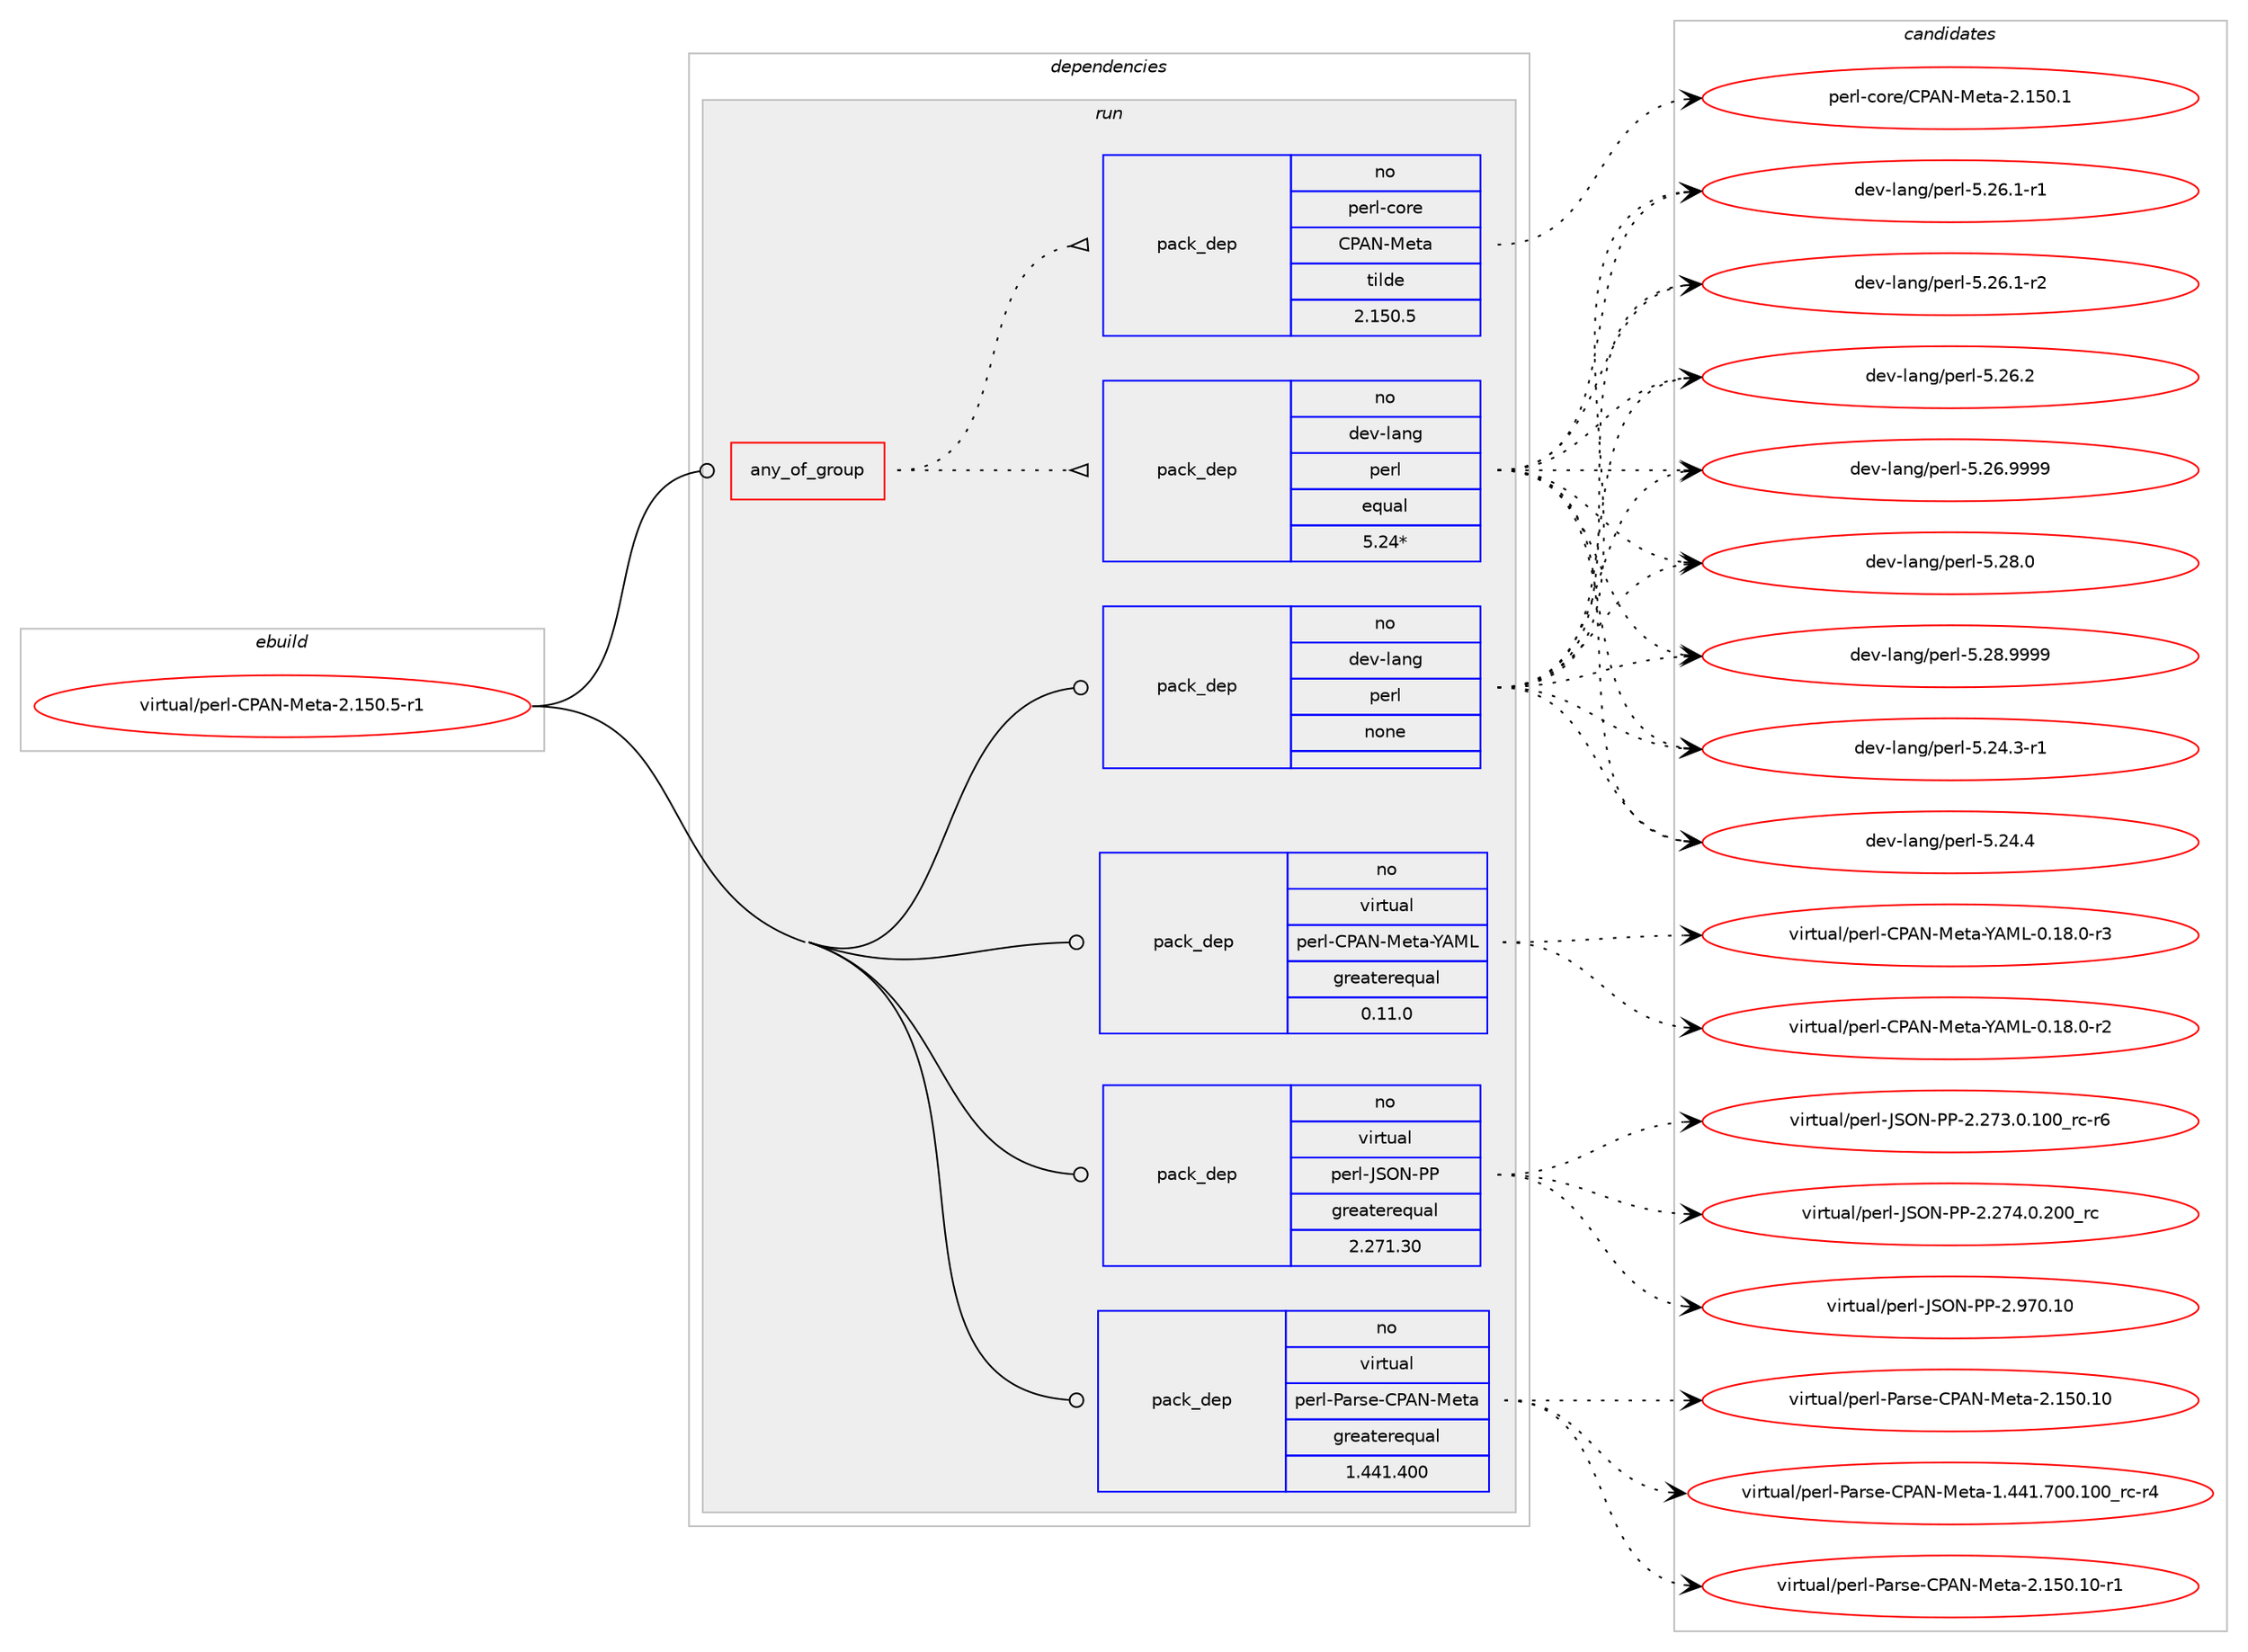 digraph prolog {

# *************
# Graph options
# *************

newrank=true;
concentrate=true;
compound=true;
graph [rankdir=LR,fontname=Helvetica,fontsize=10,ranksep=1.5];#, ranksep=2.5, nodesep=0.2];
edge  [arrowhead=vee];
node  [fontname=Helvetica,fontsize=10];

# **********
# The ebuild
# **********

subgraph cluster_leftcol {
color=gray;
rank=same;
label=<<i>ebuild</i>>;
id [label="virtual/perl-CPAN-Meta-2.150.5-r1", color=red, width=4, href="../virtual/perl-CPAN-Meta-2.150.5-r1.svg"];
}

# ****************
# The dependencies
# ****************

subgraph cluster_midcol {
color=gray;
label=<<i>dependencies</i>>;
subgraph cluster_compile {
fillcolor="#eeeeee";
style=filled;
label=<<i>compile</i>>;
}
subgraph cluster_compileandrun {
fillcolor="#eeeeee";
style=filled;
label=<<i>compile and run</i>>;
}
subgraph cluster_run {
fillcolor="#eeeeee";
style=filled;
label=<<i>run</i>>;
subgraph any69 {
dependency3909 [label=<<TABLE BORDER="0" CELLBORDER="1" CELLSPACING="0" CELLPADDING="4"><TR><TD CELLPADDING="10">any_of_group</TD></TR></TABLE>>, shape=none, color=red];subgraph pack3120 {
dependency3910 [label=<<TABLE BORDER="0" CELLBORDER="1" CELLSPACING="0" CELLPADDING="4" WIDTH="220"><TR><TD ROWSPAN="6" CELLPADDING="30">pack_dep</TD></TR><TR><TD WIDTH="110">no</TD></TR><TR><TD>dev-lang</TD></TR><TR><TD>perl</TD></TR><TR><TD>equal</TD></TR><TR><TD>5.24*</TD></TR></TABLE>>, shape=none, color=blue];
}
dependency3909:e -> dependency3910:w [weight=20,style="dotted",arrowhead="oinv"];
subgraph pack3121 {
dependency3911 [label=<<TABLE BORDER="0" CELLBORDER="1" CELLSPACING="0" CELLPADDING="4" WIDTH="220"><TR><TD ROWSPAN="6" CELLPADDING="30">pack_dep</TD></TR><TR><TD WIDTH="110">no</TD></TR><TR><TD>perl-core</TD></TR><TR><TD>CPAN-Meta</TD></TR><TR><TD>tilde</TD></TR><TR><TD>2.150.5</TD></TR></TABLE>>, shape=none, color=blue];
}
dependency3909:e -> dependency3911:w [weight=20,style="dotted",arrowhead="oinv"];
}
id:e -> dependency3909:w [weight=20,style="solid",arrowhead="odot"];
subgraph pack3122 {
dependency3912 [label=<<TABLE BORDER="0" CELLBORDER="1" CELLSPACING="0" CELLPADDING="4" WIDTH="220"><TR><TD ROWSPAN="6" CELLPADDING="30">pack_dep</TD></TR><TR><TD WIDTH="110">no</TD></TR><TR><TD>dev-lang</TD></TR><TR><TD>perl</TD></TR><TR><TD>none</TD></TR><TR><TD></TD></TR></TABLE>>, shape=none, color=blue];
}
id:e -> dependency3912:w [weight=20,style="solid",arrowhead="odot"];
subgraph pack3123 {
dependency3913 [label=<<TABLE BORDER="0" CELLBORDER="1" CELLSPACING="0" CELLPADDING="4" WIDTH="220"><TR><TD ROWSPAN="6" CELLPADDING="30">pack_dep</TD></TR><TR><TD WIDTH="110">no</TD></TR><TR><TD>virtual</TD></TR><TR><TD>perl-CPAN-Meta-YAML</TD></TR><TR><TD>greaterequal</TD></TR><TR><TD>0.11.0</TD></TR></TABLE>>, shape=none, color=blue];
}
id:e -> dependency3913:w [weight=20,style="solid",arrowhead="odot"];
subgraph pack3124 {
dependency3914 [label=<<TABLE BORDER="0" CELLBORDER="1" CELLSPACING="0" CELLPADDING="4" WIDTH="220"><TR><TD ROWSPAN="6" CELLPADDING="30">pack_dep</TD></TR><TR><TD WIDTH="110">no</TD></TR><TR><TD>virtual</TD></TR><TR><TD>perl-JSON-PP</TD></TR><TR><TD>greaterequal</TD></TR><TR><TD>2.271.30</TD></TR></TABLE>>, shape=none, color=blue];
}
id:e -> dependency3914:w [weight=20,style="solid",arrowhead="odot"];
subgraph pack3125 {
dependency3915 [label=<<TABLE BORDER="0" CELLBORDER="1" CELLSPACING="0" CELLPADDING="4" WIDTH="220"><TR><TD ROWSPAN="6" CELLPADDING="30">pack_dep</TD></TR><TR><TD WIDTH="110">no</TD></TR><TR><TD>virtual</TD></TR><TR><TD>perl-Parse-CPAN-Meta</TD></TR><TR><TD>greaterequal</TD></TR><TR><TD>1.441.400</TD></TR></TABLE>>, shape=none, color=blue];
}
id:e -> dependency3915:w [weight=20,style="solid",arrowhead="odot"];
}
}

# **************
# The candidates
# **************

subgraph cluster_choices {
rank=same;
color=gray;
label=<<i>candidates</i>>;

subgraph choice3120 {
color=black;
nodesep=1;
choice100101118451089711010347112101114108455346505246514511449 [label="dev-lang/perl-5.24.3-r1", color=red, width=4,href="../dev-lang/perl-5.24.3-r1.svg"];
choice10010111845108971101034711210111410845534650524652 [label="dev-lang/perl-5.24.4", color=red, width=4,href="../dev-lang/perl-5.24.4.svg"];
choice100101118451089711010347112101114108455346505446494511449 [label="dev-lang/perl-5.26.1-r1", color=red, width=4,href="../dev-lang/perl-5.26.1-r1.svg"];
choice100101118451089711010347112101114108455346505446494511450 [label="dev-lang/perl-5.26.1-r2", color=red, width=4,href="../dev-lang/perl-5.26.1-r2.svg"];
choice10010111845108971101034711210111410845534650544650 [label="dev-lang/perl-5.26.2", color=red, width=4,href="../dev-lang/perl-5.26.2.svg"];
choice10010111845108971101034711210111410845534650544657575757 [label="dev-lang/perl-5.26.9999", color=red, width=4,href="../dev-lang/perl-5.26.9999.svg"];
choice10010111845108971101034711210111410845534650564648 [label="dev-lang/perl-5.28.0", color=red, width=4,href="../dev-lang/perl-5.28.0.svg"];
choice10010111845108971101034711210111410845534650564657575757 [label="dev-lang/perl-5.28.9999", color=red, width=4,href="../dev-lang/perl-5.28.9999.svg"];
dependency3910:e -> choice100101118451089711010347112101114108455346505246514511449:w [style=dotted,weight="100"];
dependency3910:e -> choice10010111845108971101034711210111410845534650524652:w [style=dotted,weight="100"];
dependency3910:e -> choice100101118451089711010347112101114108455346505446494511449:w [style=dotted,weight="100"];
dependency3910:e -> choice100101118451089711010347112101114108455346505446494511450:w [style=dotted,weight="100"];
dependency3910:e -> choice10010111845108971101034711210111410845534650544650:w [style=dotted,weight="100"];
dependency3910:e -> choice10010111845108971101034711210111410845534650544657575757:w [style=dotted,weight="100"];
dependency3910:e -> choice10010111845108971101034711210111410845534650564648:w [style=dotted,weight="100"];
dependency3910:e -> choice10010111845108971101034711210111410845534650564657575757:w [style=dotted,weight="100"];
}
subgraph choice3121 {
color=black;
nodesep=1;
choice112101114108459911111410147678065784577101116974550464953484649 [label="perl-core/CPAN-Meta-2.150.1", color=red, width=4,href="../perl-core/CPAN-Meta-2.150.1.svg"];
dependency3911:e -> choice112101114108459911111410147678065784577101116974550464953484649:w [style=dotted,weight="100"];
}
subgraph choice3122 {
color=black;
nodesep=1;
choice100101118451089711010347112101114108455346505246514511449 [label="dev-lang/perl-5.24.3-r1", color=red, width=4,href="../dev-lang/perl-5.24.3-r1.svg"];
choice10010111845108971101034711210111410845534650524652 [label="dev-lang/perl-5.24.4", color=red, width=4,href="../dev-lang/perl-5.24.4.svg"];
choice100101118451089711010347112101114108455346505446494511449 [label="dev-lang/perl-5.26.1-r1", color=red, width=4,href="../dev-lang/perl-5.26.1-r1.svg"];
choice100101118451089711010347112101114108455346505446494511450 [label="dev-lang/perl-5.26.1-r2", color=red, width=4,href="../dev-lang/perl-5.26.1-r2.svg"];
choice10010111845108971101034711210111410845534650544650 [label="dev-lang/perl-5.26.2", color=red, width=4,href="../dev-lang/perl-5.26.2.svg"];
choice10010111845108971101034711210111410845534650544657575757 [label="dev-lang/perl-5.26.9999", color=red, width=4,href="../dev-lang/perl-5.26.9999.svg"];
choice10010111845108971101034711210111410845534650564648 [label="dev-lang/perl-5.28.0", color=red, width=4,href="../dev-lang/perl-5.28.0.svg"];
choice10010111845108971101034711210111410845534650564657575757 [label="dev-lang/perl-5.28.9999", color=red, width=4,href="../dev-lang/perl-5.28.9999.svg"];
dependency3912:e -> choice100101118451089711010347112101114108455346505246514511449:w [style=dotted,weight="100"];
dependency3912:e -> choice10010111845108971101034711210111410845534650524652:w [style=dotted,weight="100"];
dependency3912:e -> choice100101118451089711010347112101114108455346505446494511449:w [style=dotted,weight="100"];
dependency3912:e -> choice100101118451089711010347112101114108455346505446494511450:w [style=dotted,weight="100"];
dependency3912:e -> choice10010111845108971101034711210111410845534650544650:w [style=dotted,weight="100"];
dependency3912:e -> choice10010111845108971101034711210111410845534650544657575757:w [style=dotted,weight="100"];
dependency3912:e -> choice10010111845108971101034711210111410845534650564648:w [style=dotted,weight="100"];
dependency3912:e -> choice10010111845108971101034711210111410845534650564657575757:w [style=dotted,weight="100"];
}
subgraph choice3123 {
color=black;
nodesep=1;
choice118105114116117971084711210111410845678065784577101116974589657776454846495646484511450 [label="virtual/perl-CPAN-Meta-YAML-0.18.0-r2", color=red, width=4,href="../virtual/perl-CPAN-Meta-YAML-0.18.0-r2.svg"];
choice118105114116117971084711210111410845678065784577101116974589657776454846495646484511451 [label="virtual/perl-CPAN-Meta-YAML-0.18.0-r3", color=red, width=4,href="../virtual/perl-CPAN-Meta-YAML-0.18.0-r3.svg"];
dependency3913:e -> choice118105114116117971084711210111410845678065784577101116974589657776454846495646484511450:w [style=dotted,weight="100"];
dependency3913:e -> choice118105114116117971084711210111410845678065784577101116974589657776454846495646484511451:w [style=dotted,weight="100"];
}
subgraph choice3124 {
color=black;
nodesep=1;
choice1181051141161179710847112101114108457483797845808045504650555146484649484895114994511454 [label="virtual/perl-JSON-PP-2.273.0.100_rc-r6", color=red, width=4,href="../virtual/perl-JSON-PP-2.273.0.100_rc-r6.svg"];
choice118105114116117971084711210111410845748379784580804550465055524648465048489511499 [label="virtual/perl-JSON-PP-2.274.0.200_rc", color=red, width=4,href="../virtual/perl-JSON-PP-2.274.0.200_rc.svg"];
choice11810511411611797108471121011141084574837978458080455046575548464948 [label="virtual/perl-JSON-PP-2.970.10", color=red, width=4,href="../virtual/perl-JSON-PP-2.970.10.svg"];
dependency3914:e -> choice1181051141161179710847112101114108457483797845808045504650555146484649484895114994511454:w [style=dotted,weight="100"];
dependency3914:e -> choice118105114116117971084711210111410845748379784580804550465055524648465048489511499:w [style=dotted,weight="100"];
dependency3914:e -> choice11810511411611797108471121011141084574837978458080455046575548464948:w [style=dotted,weight="100"];
}
subgraph choice3125 {
color=black;
nodesep=1;
choice11810511411611797108471121011141084580971141151014567806578457710111697455046495348464948 [label="virtual/perl-Parse-CPAN-Meta-2.150.10", color=red, width=4,href="../virtual/perl-Parse-CPAN-Meta-2.150.10.svg"];
choice11810511411611797108471121011141084580971141151014567806578457710111697454946525249465548484649484895114994511452 [label="virtual/perl-Parse-CPAN-Meta-1.441.700.100_rc-r4", color=red, width=4,href="../virtual/perl-Parse-CPAN-Meta-1.441.700.100_rc-r4.svg"];
choice118105114116117971084711210111410845809711411510145678065784577101116974550464953484649484511449 [label="virtual/perl-Parse-CPAN-Meta-2.150.10-r1", color=red, width=4,href="../virtual/perl-Parse-CPAN-Meta-2.150.10-r1.svg"];
dependency3915:e -> choice11810511411611797108471121011141084580971141151014567806578457710111697455046495348464948:w [style=dotted,weight="100"];
dependency3915:e -> choice11810511411611797108471121011141084580971141151014567806578457710111697454946525249465548484649484895114994511452:w [style=dotted,weight="100"];
dependency3915:e -> choice118105114116117971084711210111410845809711411510145678065784577101116974550464953484649484511449:w [style=dotted,weight="100"];
}
}

}
